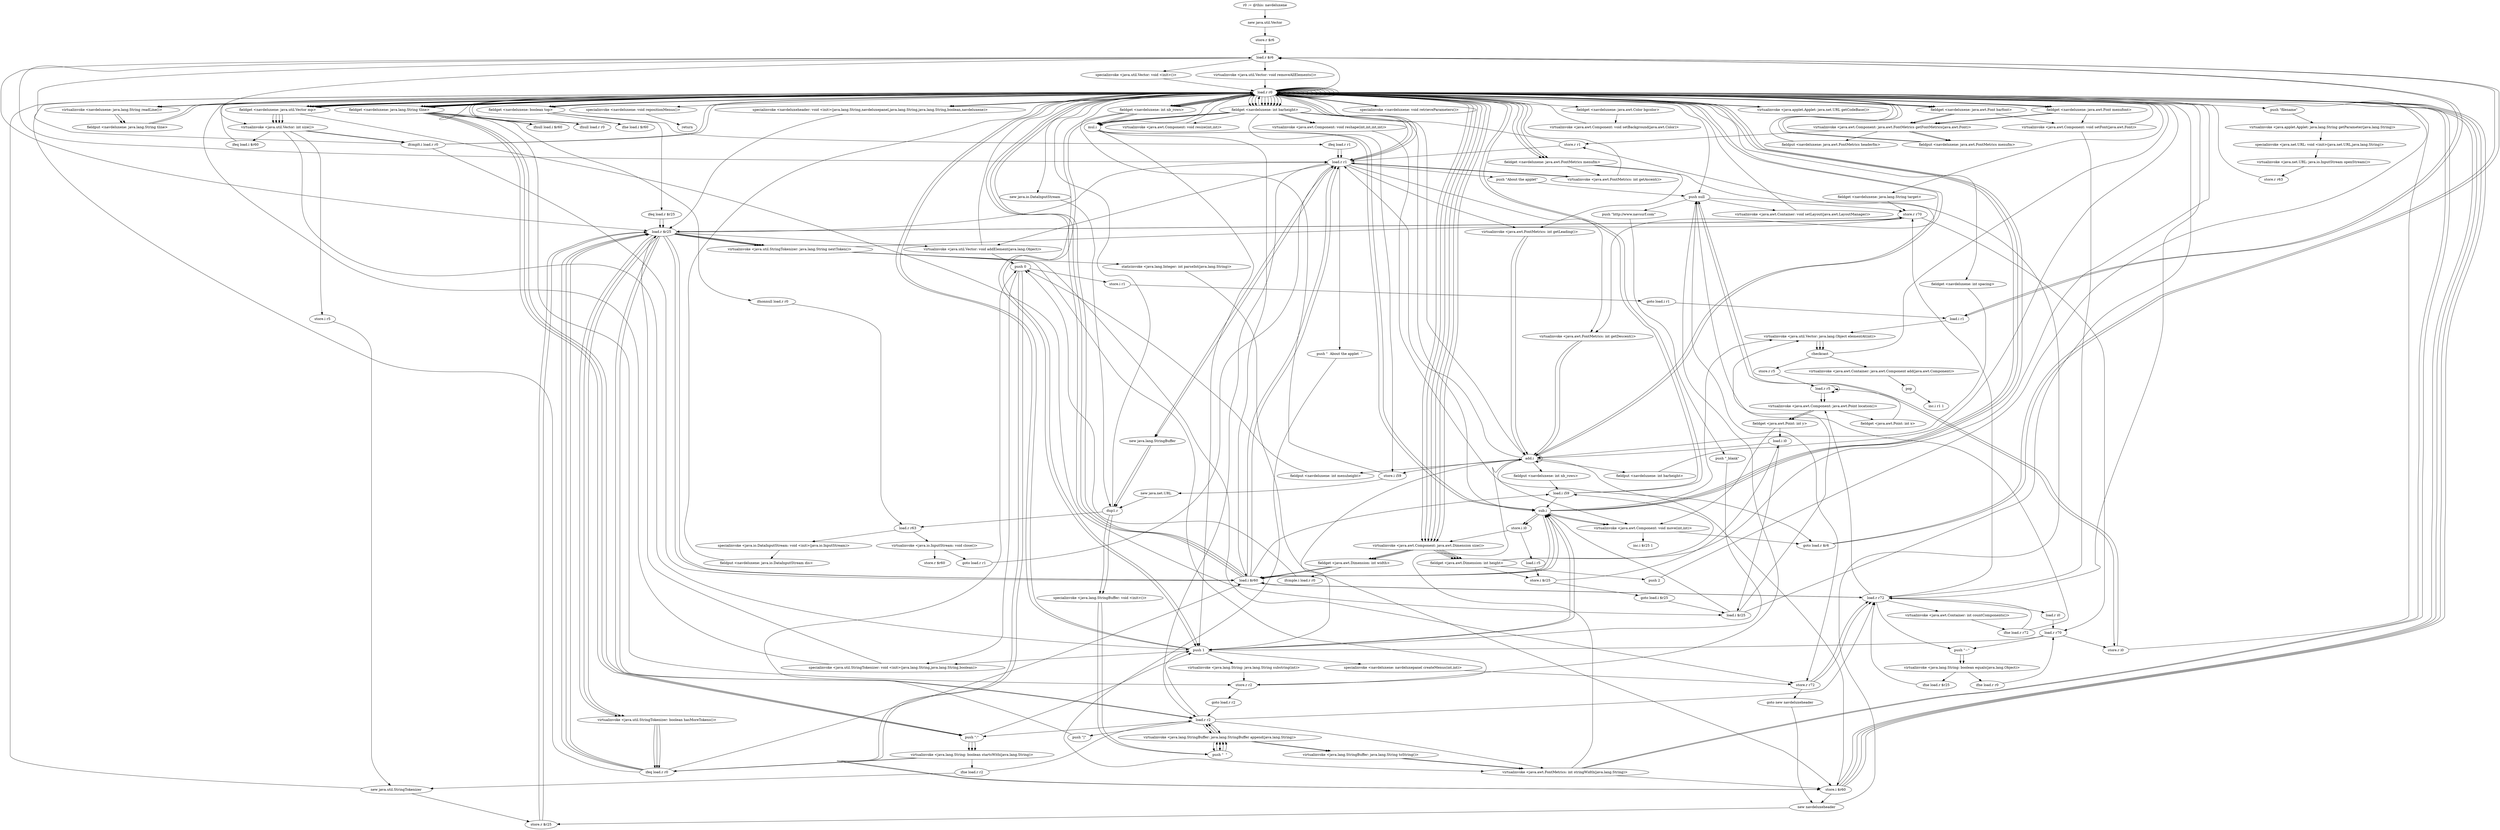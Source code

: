 digraph "" {
    "r0 := @this: navdeluxene"
    "new java.util.Vector"
    "r0 := @this: navdeluxene"->"new java.util.Vector";
    "store.r $r6"
    "new java.util.Vector"->"store.r $r6";
    "load.r $r6"
    "store.r $r6"->"load.r $r6";
    "specialinvoke <java.util.Vector: void <init>()>"
    "load.r $r6"->"specialinvoke <java.util.Vector: void <init>()>";
    "load.r r0"
    "specialinvoke <java.util.Vector: void <init>()>"->"load.r r0";
    "specialinvoke <navdeluxene: void retrieveParameters()>"
    "load.r r0"->"specialinvoke <navdeluxene: void retrieveParameters()>";
    "specialinvoke <navdeluxene: void retrieveParameters()>"->"load.r r0";
    "load.r r0"->"load.r r0";
    "load.r r0"->"load.r r0";
    "fieldget <navdeluxene: java.awt.Font barfont>"
    "load.r r0"->"fieldget <navdeluxene: java.awt.Font barfont>";
    "virtualinvoke <java.awt.Component: java.awt.FontMetrics getFontMetrics(java.awt.Font)>"
    "fieldget <navdeluxene: java.awt.Font barfont>"->"virtualinvoke <java.awt.Component: java.awt.FontMetrics getFontMetrics(java.awt.Font)>";
    "fieldput <navdeluxene: java.awt.FontMetrics headerfm>"
    "virtualinvoke <java.awt.Component: java.awt.FontMetrics getFontMetrics(java.awt.Font)>"->"fieldput <navdeluxene: java.awt.FontMetrics headerfm>";
    "fieldput <navdeluxene: java.awt.FontMetrics headerfm>"->"load.r r0";
    "load.r r0"->"load.r r0";
    "load.r r0"->"load.r r0";
    "fieldget <navdeluxene: java.awt.Font menufont>"
    "load.r r0"->"fieldget <navdeluxene: java.awt.Font menufont>";
    "fieldget <navdeluxene: java.awt.Font menufont>"->"virtualinvoke <java.awt.Component: java.awt.FontMetrics getFontMetrics(java.awt.Font)>";
    "fieldput <navdeluxene: java.awt.FontMetrics menufm>"
    "virtualinvoke <java.awt.Component: java.awt.FontMetrics getFontMetrics(java.awt.Font)>"->"fieldput <navdeluxene: java.awt.FontMetrics menufm>";
    "fieldput <navdeluxene: java.awt.FontMetrics menufm>"->"load.r r0";
    "load.r r0"->"load.r r0";
    "fieldget <navdeluxene: java.awt.Color bgcolor>"
    "load.r r0"->"fieldget <navdeluxene: java.awt.Color bgcolor>";
    "virtualinvoke <java.awt.Component: void setBackground(java.awt.Color)>"
    "fieldget <navdeluxene: java.awt.Color bgcolor>"->"virtualinvoke <java.awt.Component: void setBackground(java.awt.Color)>";
    "virtualinvoke <java.awt.Component: void setBackground(java.awt.Color)>"->"load.r r0";
    "load.r r0"->"load.r r0";
    "load.r r0"->"fieldget <navdeluxene: java.awt.Font barfont>";
    "virtualinvoke <java.awt.Component: void setFont(java.awt.Font)>"
    "fieldget <navdeluxene: java.awt.Font barfont>"->"virtualinvoke <java.awt.Component: void setFont(java.awt.Font)>";
    "virtualinvoke <java.awt.Component: void setFont(java.awt.Font)>"->"load.r r0";
    "push null"
    "load.r r0"->"push null";
    "virtualinvoke <java.awt.Container: void setLayout(java.awt.LayoutManager)>"
    "push null"->"virtualinvoke <java.awt.Container: void setLayout(java.awt.LayoutManager)>";
    "virtualinvoke <java.awt.Container: void setLayout(java.awt.LayoutManager)>"->"load.r r0";
    "load.r r0"->"load.r r0";
    "load.r r0"->"fieldget <navdeluxene: java.awt.Font barfont>";
    "fieldget <navdeluxene: java.awt.Font barfont>"->"virtualinvoke <java.awt.Component: java.awt.FontMetrics getFontMetrics(java.awt.Font)>";
    "store.r r1"
    "virtualinvoke <java.awt.Component: java.awt.FontMetrics getFontMetrics(java.awt.Font)>"->"store.r r1";
    "store.r r1"->"load.r r0";
    "load.r r0"->"load.r r0";
    "load.r r0"->"load.r r0";
    "load.r r0"->"fieldget <navdeluxene: java.awt.Font menufont>";
    "fieldget <navdeluxene: java.awt.Font menufont>"->"virtualinvoke <java.awt.Component: java.awt.FontMetrics getFontMetrics(java.awt.Font)>";
    "virtualinvoke <java.awt.Component: java.awt.FontMetrics getFontMetrics(java.awt.Font)>"->"fieldput <navdeluxene: java.awt.FontMetrics menufm>";
    "fieldput <navdeluxene: java.awt.FontMetrics menufm>"->"load.r r0";
    "load.r r1"
    "load.r r0"->"load.r r1";
    "virtualinvoke <java.awt.FontMetrics: int getAscent()>"
    "load.r r1"->"virtualinvoke <java.awt.FontMetrics: int getAscent()>";
    "virtualinvoke <java.awt.FontMetrics: int getAscent()>"->"load.r r1";
    "virtualinvoke <java.awt.FontMetrics: int getDescent()>"
    "load.r r1"->"virtualinvoke <java.awt.FontMetrics: int getDescent()>";
    "add.i"
    "virtualinvoke <java.awt.FontMetrics: int getDescent()>"->"add.i";
    "add.i"->"load.r r1";
    "virtualinvoke <java.awt.FontMetrics: int getLeading()>"
    "load.r r1"->"virtualinvoke <java.awt.FontMetrics: int getLeading()>";
    "virtualinvoke <java.awt.FontMetrics: int getLeading()>"->"add.i";
    "fieldput <navdeluxene: int barheight>"
    "add.i"->"fieldput <navdeluxene: int barheight>";
    "fieldput <navdeluxene: int barheight>"->"load.r r0";
    "load.r r0"->"load.r r0";
    "fieldget <navdeluxene: java.awt.FontMetrics menufm>"
    "load.r r0"->"fieldget <navdeluxene: java.awt.FontMetrics menufm>";
    "fieldget <navdeluxene: java.awt.FontMetrics menufm>"->"virtualinvoke <java.awt.FontMetrics: int getAscent()>";
    "virtualinvoke <java.awt.FontMetrics: int getAscent()>"->"load.r r0";
    "load.r r0"->"fieldget <navdeluxene: java.awt.FontMetrics menufm>";
    "fieldget <navdeluxene: java.awt.FontMetrics menufm>"->"virtualinvoke <java.awt.FontMetrics: int getDescent()>";
    "virtualinvoke <java.awt.FontMetrics: int getDescent()>"->"add.i";
    "add.i"->"load.r r0";
    "load.r r0"->"fieldget <navdeluxene: java.awt.FontMetrics menufm>";
    "fieldget <navdeluxene: java.awt.FontMetrics menufm>"->"virtualinvoke <java.awt.FontMetrics: int getLeading()>";
    "virtualinvoke <java.awt.FontMetrics: int getLeading()>"->"add.i";
    "fieldput <navdeluxene: int menuheight>"
    "add.i"->"fieldput <navdeluxene: int menuheight>";
    "push 0"
    "fieldput <navdeluxene: int menuheight>"->"push 0";
    "store.i $r60"
    "push 0"->"store.i $r60";
    "store.i $r60"->"load.r r0";
    "fieldget <navdeluxene: int barheight>"
    "load.r r0"->"fieldget <navdeluxene: int barheight>";
    "store.i i59"
    "fieldget <navdeluxene: int barheight>"->"store.i i59";
    "new java.net.URL"
    "store.i i59"->"new java.net.URL";
    "dup1.r"
    "new java.net.URL"->"dup1.r";
    "dup1.r"->"load.r r0";
    "virtualinvoke <java.applet.Applet: java.net.URL getCodeBase()>"
    "load.r r0"->"virtualinvoke <java.applet.Applet: java.net.URL getCodeBase()>";
    "virtualinvoke <java.applet.Applet: java.net.URL getCodeBase()>"->"load.r r0";
    "push \"filename\""
    "load.r r0"->"push \"filename\"";
    "virtualinvoke <java.applet.Applet: java.lang.String getParameter(java.lang.String)>"
    "push \"filename\""->"virtualinvoke <java.applet.Applet: java.lang.String getParameter(java.lang.String)>";
    "specialinvoke <java.net.URL: void <init>(java.net.URL,java.lang.String)>"
    "virtualinvoke <java.applet.Applet: java.lang.String getParameter(java.lang.String)>"->"specialinvoke <java.net.URL: void <init>(java.net.URL,java.lang.String)>";
    "virtualinvoke <java.net.URL: java.io.InputStream openStream()>"
    "specialinvoke <java.net.URL: void <init>(java.net.URL,java.lang.String)>"->"virtualinvoke <java.net.URL: java.io.InputStream openStream()>";
    "store.r r63"
    "virtualinvoke <java.net.URL: java.io.InputStream openStream()>"->"store.r r63";
    "store.r r63"->"load.r r0";
    "new java.io.DataInputStream"
    "load.r r0"->"new java.io.DataInputStream";
    "new java.io.DataInputStream"->"dup1.r";
    "load.r r63"
    "dup1.r"->"load.r r63";
    "specialinvoke <java.io.DataInputStream: void <init>(java.io.InputStream)>"
    "load.r r63"->"specialinvoke <java.io.DataInputStream: void <init>(java.io.InputStream)>";
    "fieldput <navdeluxene: java.io.DataInputStream dis>"
    "specialinvoke <java.io.DataInputStream: void <init>(java.io.InputStream)>"->"fieldput <navdeluxene: java.io.DataInputStream dis>";
    "fieldput <navdeluxene: java.io.DataInputStream dis>"->"load.r r0";
    "load.r r0"->"load.r r0";
    "virtualinvoke <navdeluxene: java.lang.String readLine()>"
    "load.r r0"->"virtualinvoke <navdeluxene: java.lang.String readLine()>";
    "fieldput <navdeluxene: java.lang.String tline>"
    "virtualinvoke <navdeluxene: java.lang.String readLine()>"->"fieldput <navdeluxene: java.lang.String tline>";
    "fieldput <navdeluxene: java.lang.String tline>"->"load.r r0";
    "fieldget <navdeluxene: java.lang.String tline>"
    "load.r r0"->"fieldget <navdeluxene: java.lang.String tline>";
    "ifnull load.r r0"
    "fieldget <navdeluxene: java.lang.String tline>"->"ifnull load.r r0";
    "ifnull load.r r0"->"load.r r0";
    "load.r r0"->"fieldget <navdeluxene: java.lang.String tline>";
    "push \":\""
    "fieldget <navdeluxene: java.lang.String tline>"->"push \":\"";
    "virtualinvoke <java.lang.String: boolean startsWith(java.lang.String)>"
    "push \":\""->"virtualinvoke <java.lang.String: boolean startsWith(java.lang.String)>";
    "ifeq load.r r0"
    "virtualinvoke <java.lang.String: boolean startsWith(java.lang.String)>"->"ifeq load.r r0";
    "ifeq load.r r0"->"load.r r0";
    "fieldget <navdeluxene: java.util.Vector mp>"
    "load.r r0"->"fieldget <navdeluxene: java.util.Vector mp>";
    "virtualinvoke <java.util.Vector: int size()>"
    "fieldget <navdeluxene: java.util.Vector mp>"->"virtualinvoke <java.util.Vector: int size()>";
    "store.i r5"
    "virtualinvoke <java.util.Vector: int size()>"->"store.i r5";
    "new java.util.StringTokenizer"
    "store.i r5"->"new java.util.StringTokenizer";
    "new java.util.StringTokenizer"->"load.r r0";
    "load.r r0"->"fieldget <navdeluxene: java.lang.String tline>";
    "fieldget <navdeluxene: java.lang.String tline>"->"push \":\"";
    "push 1"
    "push \":\""->"push 1";
    "specialinvoke <java.util.StringTokenizer: void <init>(java.lang.String,java.lang.String,boolean)>"
    "push 1"->"specialinvoke <java.util.StringTokenizer: void <init>(java.lang.String,java.lang.String,boolean)>";
    "specialinvoke <java.util.StringTokenizer: void <init>(java.lang.String,java.lang.String,boolean)>"->"load.r r0";
    "load.r r0"->"fieldget <navdeluxene: java.lang.String tline>";
    "store.r r2"
    "fieldget <navdeluxene: java.lang.String tline>"->"store.r r2";
    "goto load.r r2"
    "store.r r2"->"goto load.r r2";
    "load.r r2"
    "goto load.r r2"->"load.r r2";
    "load.r r2"->"push \":\"";
    "push \":\""->"virtualinvoke <java.lang.String: boolean startsWith(java.lang.String)>";
    "ifne load.r r2"
    "virtualinvoke <java.lang.String: boolean startsWith(java.lang.String)>"->"ifne load.r r2";
    "ifne load.r r2"->"new java.util.StringTokenizer";
    "store.r $r25"
    "new java.util.StringTokenizer"->"store.r $r25";
    "load.r $r25"
    "store.r $r25"->"load.r $r25";
    "load.r $r25"->"load.r r2";
    "push \"|\""
    "load.r r2"->"push \"|\"";
    "push \"|\""->"push 0";
    "push 0"->"specialinvoke <java.util.StringTokenizer: void <init>(java.lang.String,java.lang.String,boolean)>";
    "specialinvoke <java.util.StringTokenizer: void <init>(java.lang.String,java.lang.String,boolean)>"->"load.r $r25";
    "virtualinvoke <java.util.StringTokenizer: java.lang.String nextToken()>"
    "load.r $r25"->"virtualinvoke <java.util.StringTokenizer: java.lang.String nextToken()>";
    "virtualinvoke <java.util.StringTokenizer: java.lang.String nextToken()>"->"store.r r2";
    "store.r r2"->"push null";
    "store.r i0"
    "push null"->"store.r i0";
    "store.r i0"->"push null";
    "store.r r70"
    "push null"->"store.r r70";
    "store.r r70"->"load.r $r25";
    "virtualinvoke <java.util.StringTokenizer: boolean hasMoreTokens()>"
    "load.r $r25"->"virtualinvoke <java.util.StringTokenizer: boolean hasMoreTokens()>";
    "virtualinvoke <java.util.StringTokenizer: boolean hasMoreTokens()>"->"ifeq load.r r0";
    "ifeq load.r r0"->"load.r $r25";
    "load.r $r25"->"virtualinvoke <java.util.StringTokenizer: java.lang.String nextToken()>";
    "virtualinvoke <java.util.StringTokenizer: java.lang.String nextToken()>"->"store.r r70";
    "load.r r70"
    "store.r r70"->"load.r r70";
    "push \"~\""
    "load.r r70"->"push \"~\"";
    "virtualinvoke <java.lang.String: boolean equals(java.lang.Object)>"
    "push \"~\""->"virtualinvoke <java.lang.String: boolean equals(java.lang.Object)>";
    "ifne load.r r0"
    "virtualinvoke <java.lang.String: boolean equals(java.lang.Object)>"->"ifne load.r r0";
    "ifne load.r r0"->"load.r r70";
    "load.r r70"->"store.r i0";
    "store.r i0"->"load.r r0";
    "fieldget <navdeluxene: java.lang.String target>"
    "load.r r0"->"fieldget <navdeluxene: java.lang.String target>";
    "fieldget <navdeluxene: java.lang.String target>"->"store.r r70";
    "store.r r70"->"load.r $r25";
    "load.r $r25"->"virtualinvoke <java.util.StringTokenizer: boolean hasMoreTokens()>";
    "virtualinvoke <java.util.StringTokenizer: boolean hasMoreTokens()>"->"ifeq load.r r0";
    "ifeq load.r r0"->"load.r $r25";
    "load.r $r25"->"virtualinvoke <java.util.StringTokenizer: java.lang.String nextToken()>";
    "store.r r72"
    "virtualinvoke <java.util.StringTokenizer: java.lang.String nextToken()>"->"store.r r72";
    "load.r r72"
    "store.r r72"->"load.r r72";
    "load.r r72"->"push \"~\"";
    "push \"~\""->"virtualinvoke <java.lang.String: boolean equals(java.lang.Object)>";
    "ifne load.r $r25"
    "virtualinvoke <java.lang.String: boolean equals(java.lang.Object)>"->"ifne load.r $r25";
    "ifne load.r $r25"->"load.r r72";
    "load.r r72"->"store.r r70";
    "store.r r70"->"load.r $r25";
    "load.r $r25"->"virtualinvoke <java.util.StringTokenizer: boolean hasMoreTokens()>";
    "virtualinvoke <java.util.StringTokenizer: boolean hasMoreTokens()>"->"ifeq load.r r0";
    "ifeq load.r r0"->"load.r $r25";
    "load.r $r25"->"virtualinvoke <java.util.StringTokenizer: java.lang.String nextToken()>";
    "staticinvoke <java.lang.Integer: int parseInt(java.lang.String)>"
    "virtualinvoke <java.util.StringTokenizer: java.lang.String nextToken()>"->"staticinvoke <java.lang.Integer: int parseInt(java.lang.String)>";
    "staticinvoke <java.lang.Integer: int parseInt(java.lang.String)>"->"store.i $r60";
    "store.i $r60"->"load.r r0";
    "load.r r0"->"load.r r0";
    "load.r r0"->"virtualinvoke <navdeluxene: java.lang.String readLine()>";
    "virtualinvoke <navdeluxene: java.lang.String readLine()>"->"fieldput <navdeluxene: java.lang.String tline>";
    "fieldput <navdeluxene: java.lang.String tline>"->"load.r r0";
    "load.r r0"->"fieldget <navdeluxene: java.lang.String tline>";
    "ifnull load.i $r60"
    "fieldget <navdeluxene: java.lang.String tline>"->"ifnull load.i $r60";
    "ifnull load.i $r60"->"load.r r0";
    "load.r r0"->"fieldget <navdeluxene: java.lang.String tline>";
    "fieldget <navdeluxene: java.lang.String tline>"->"push \":\"";
    "push \":\""->"virtualinvoke <java.lang.String: boolean startsWith(java.lang.String)>";
    "virtualinvoke <java.lang.String: boolean startsWith(java.lang.String)>"->"ifeq load.r r0";
    "load.i $r60"
    "ifeq load.r r0"->"load.i $r60";
    "load.i $r60"->"load.r r1";
    "new java.lang.StringBuffer"
    "load.r r1"->"new java.lang.StringBuffer";
    "new java.lang.StringBuffer"->"dup1.r";
    "specialinvoke <java.lang.StringBuffer: void <init>()>"
    "dup1.r"->"specialinvoke <java.lang.StringBuffer: void <init>()>";
    "push \"  \""
    "specialinvoke <java.lang.StringBuffer: void <init>()>"->"push \"  \"";
    "virtualinvoke <java.lang.StringBuffer: java.lang.StringBuffer append(java.lang.String)>"
    "push \"  \""->"virtualinvoke <java.lang.StringBuffer: java.lang.StringBuffer append(java.lang.String)>";
    "virtualinvoke <java.lang.StringBuffer: java.lang.StringBuffer append(java.lang.String)>"->"load.r r2";
    "load.r r2"->"virtualinvoke <java.lang.StringBuffer: java.lang.StringBuffer append(java.lang.String)>";
    "virtualinvoke <java.lang.StringBuffer: java.lang.StringBuffer append(java.lang.String)>"->"push \"  \"";
    "push \"  \""->"virtualinvoke <java.lang.StringBuffer: java.lang.StringBuffer append(java.lang.String)>";
    "virtualinvoke <java.lang.StringBuffer: java.lang.String toString()>"
    "virtualinvoke <java.lang.StringBuffer: java.lang.StringBuffer append(java.lang.String)>"->"virtualinvoke <java.lang.StringBuffer: java.lang.String toString()>";
    "virtualinvoke <java.awt.FontMetrics: int stringWidth(java.lang.String)>"
    "virtualinvoke <java.lang.StringBuffer: java.lang.String toString()>"->"virtualinvoke <java.awt.FontMetrics: int stringWidth(java.lang.String)>";
    "virtualinvoke <java.awt.FontMetrics: int stringWidth(java.lang.String)>"->"add.i";
    "add.i"->"load.r r0";
    "virtualinvoke <java.awt.Component: java.awt.Dimension size()>"
    "load.r r0"->"virtualinvoke <java.awt.Component: java.awt.Dimension size()>";
    "fieldget <java.awt.Dimension: int width>"
    "virtualinvoke <java.awt.Component: java.awt.Dimension size()>"->"fieldget <java.awt.Dimension: int width>";
    "ifcmple.i load.r r0"
    "fieldget <java.awt.Dimension: int width>"->"ifcmple.i load.r r0";
    "ifcmple.i load.r r0"->"push 0";
    "push 0"->"store.i $r60";
    "store.i $r60"->"load.r r0";
    "load.r r0"->"load.r r0";
    "fieldget <navdeluxene: int nb_rows>"
    "load.r r0"->"fieldget <navdeluxene: int nb_rows>";
    "fieldget <navdeluxene: int nb_rows>"->"push 1";
    "push 1"->"add.i";
    "fieldput <navdeluxene: int nb_rows>"
    "add.i"->"fieldput <navdeluxene: int nb_rows>";
    "load.i i59"
    "fieldput <navdeluxene: int nb_rows>"->"load.i i59";
    "load.i i59"->"load.r r0";
    "load.r r0"->"fieldget <navdeluxene: int barheight>";
    "fieldget <navdeluxene: int barheight>"->"add.i";
    "add.i"->"store.i i59";
    "store.i i59"->"load.r r0";
    "load.r r0"->"load.r r0";
    "load.r r0"->"fieldget <navdeluxene: int barheight>";
    "fieldget <navdeluxene: int barheight>"->"load.r r0";
    "load.r r0"->"fieldget <navdeluxene: int nb_rows>";
    "mul.i"
    "fieldget <navdeluxene: int nb_rows>"->"mul.i";
    "mul.i"->"push 1";
    "specialinvoke <navdeluxene: navdeluxepanel createMenus(int,int)>"
    "push 1"->"specialinvoke <navdeluxene: navdeluxepanel createMenus(int,int)>";
    "specialinvoke <navdeluxene: navdeluxepanel createMenus(int,int)>"->"store.r r72";
    "store.r r72"->"load.r r72";
    "load.r r72"->"load.r r0";
    "load.r r0"->"fieldget <navdeluxene: java.awt.Font menufont>";
    "fieldget <navdeluxene: java.awt.Font menufont>"->"virtualinvoke <java.awt.Component: void setFont(java.awt.Font)>";
    "virtualinvoke <java.awt.Component: void setFont(java.awt.Font)>"->"load.r r72";
    "virtualinvoke <java.awt.Container: int countComponents()>"
    "load.r r72"->"virtualinvoke <java.awt.Container: int countComponents()>";
    "ifne load.r r72"
    "virtualinvoke <java.awt.Container: int countComponents()>"->"ifne load.r r72";
    "ifne load.r r72"->"push null";
    "push null"->"store.r r72";
    "goto new navdeluxeheader"
    "store.r r72"->"goto new navdeluxeheader";
    "new navdeluxeheader"
    "goto new navdeluxeheader"->"new navdeluxeheader";
    "new navdeluxeheader"->"store.r $r25";
    "store.r $r25"->"load.r $r25";
    "load.r $r25"->"load.r r2";
    "load.r r2"->"load.r r72";
    "load.r i0"
    "load.r r72"->"load.r i0";
    "load.r i0"->"load.r r70";
    "load.r r70"->"push 1";
    "push 1"->"load.r r0";
    "specialinvoke <navdeluxeheader: void <init>(java.lang.String,navdeluxepanel,java.lang.String,java.lang.String,boolean,navdeluxene)>"
    "load.r r0"->"specialinvoke <navdeluxeheader: void <init>(java.lang.String,navdeluxepanel,java.lang.String,java.lang.String,boolean,navdeluxene)>";
    "specialinvoke <navdeluxeheader: void <init>(java.lang.String,navdeluxepanel,java.lang.String,java.lang.String,boolean,navdeluxene)>"->"load.r $r25";
    "load.r $r25"->"load.r r1";
    "load.r r1"->"new java.lang.StringBuffer";
    "new java.lang.StringBuffer"->"dup1.r";
    "dup1.r"->"specialinvoke <java.lang.StringBuffer: void <init>()>";
    "specialinvoke <java.lang.StringBuffer: void <init>()>"->"push \"  \"";
    "push \"  \""->"virtualinvoke <java.lang.StringBuffer: java.lang.StringBuffer append(java.lang.String)>";
    "virtualinvoke <java.lang.StringBuffer: java.lang.StringBuffer append(java.lang.String)>"->"load.r r2";
    "load.r r2"->"virtualinvoke <java.lang.StringBuffer: java.lang.StringBuffer append(java.lang.String)>";
    "virtualinvoke <java.lang.StringBuffer: java.lang.StringBuffer append(java.lang.String)>"->"push \"  \"";
    "push \"  \""->"virtualinvoke <java.lang.StringBuffer: java.lang.StringBuffer append(java.lang.String)>";
    "virtualinvoke <java.lang.StringBuffer: java.lang.StringBuffer append(java.lang.String)>"->"virtualinvoke <java.lang.StringBuffer: java.lang.String toString()>";
    "virtualinvoke <java.lang.StringBuffer: java.lang.String toString()>"->"virtualinvoke <java.awt.FontMetrics: int stringWidth(java.lang.String)>";
    "virtualinvoke <java.awt.FontMetrics: int stringWidth(java.lang.String)>"->"load.r r0";
    "load.r r0"->"fieldget <navdeluxene: int barheight>";
    "virtualinvoke <java.awt.Component: void resize(int,int)>"
    "fieldget <navdeluxene: int barheight>"->"virtualinvoke <java.awt.Component: void resize(int,int)>";
    "virtualinvoke <java.awt.Component: void resize(int,int)>"->"load.r r0";
    "fieldget <navdeluxene: boolean top>"
    "load.r r0"->"fieldget <navdeluxene: boolean top>";
    "ifeq load.r $r25"
    "fieldget <navdeluxene: boolean top>"->"ifeq load.r $r25";
    "ifeq load.r $r25"->"load.r $r25";
    "load.r $r25"->"load.i $r60";
    "load.i $r60"->"load.i i59";
    "load.i i59"->"load.r r0";
    "load.r r0"->"fieldget <navdeluxene: int barheight>";
    "sub.i"
    "fieldget <navdeluxene: int barheight>"->"sub.i";
    "virtualinvoke <java.awt.Component: void move(int,int)>"
    "sub.i"->"virtualinvoke <java.awt.Component: void move(int,int)>";
    "goto load.r $r6"
    "virtualinvoke <java.awt.Component: void move(int,int)>"->"goto load.r $r6";
    "goto load.r $r6"->"load.r $r6";
    "load.r $r6"->"load.r $r25";
    "virtualinvoke <java.util.Vector: void addElement(java.lang.Object)>"
    "load.r $r25"->"virtualinvoke <java.util.Vector: void addElement(java.lang.Object)>";
    "virtualinvoke <java.util.Vector: void addElement(java.lang.Object)>"->"load.r r0";
    "load.r r0"->"fieldget <navdeluxene: boolean top>";
    "ifne load.i $r60"
    "fieldget <navdeluxene: boolean top>"->"ifne load.i $r60";
    "ifne load.i $r60"->"load.r r0";
    "load.r r0"->"fieldget <navdeluxene: java.util.Vector mp>";
    "fieldget <navdeluxene: java.util.Vector mp>"->"virtualinvoke <java.util.Vector: int size()>";
    "ifeq load.i $r60"
    "virtualinvoke <java.util.Vector: int size()>"->"ifeq load.i $r60";
    "ifeq load.i $r60"->"load.r r0";
    "load.r r0"->"fieldget <navdeluxene: java.util.Vector mp>";
    "fieldget <navdeluxene: java.util.Vector mp>"->"load.r r0";
    "load.r r0"->"fieldget <navdeluxene: java.util.Vector mp>";
    "fieldget <navdeluxene: java.util.Vector mp>"->"virtualinvoke <java.util.Vector: int size()>";
    "virtualinvoke <java.util.Vector: int size()>"->"push 1";
    "push 1"->"sub.i";
    "virtualinvoke <java.util.Vector: java.lang.Object elementAt(int)>"
    "sub.i"->"virtualinvoke <java.util.Vector: java.lang.Object elementAt(int)>";
    "checkcast"
    "virtualinvoke <java.util.Vector: java.lang.Object elementAt(int)>"->"checkcast";
    "checkcast"->"load.r r0";
    "load.r r0"->"virtualinvoke <java.awt.Component: java.awt.Dimension size()>";
    "fieldget <java.awt.Dimension: int height>"
    "virtualinvoke <java.awt.Component: java.awt.Dimension size()>"->"fieldget <java.awt.Dimension: int height>";
    "push 2"
    "fieldget <java.awt.Dimension: int height>"->"push 2";
    "push 2"->"load.r r0";
    "load.r r0"->"fieldget <navdeluxene: int nb_rows>";
    "fieldget <navdeluxene: int nb_rows>"->"mul.i";
    "mul.i"->"load.r r0";
    "load.r r0"->"fieldget <navdeluxene: int barheight>";
    "fieldget <navdeluxene: int barheight>"->"mul.i";
    "mul.i"->"sub.i";
    "store.i i0"
    "sub.i"->"store.i i0";
    "store.i i0"->"virtualinvoke <java.awt.Component: java.awt.Dimension size()>";
    "virtualinvoke <java.awt.Component: java.awt.Dimension size()>"->"fieldget <java.awt.Dimension: int height>";
    "store.i $r25"
    "fieldget <java.awt.Dimension: int height>"->"store.i $r25";
    "load.i i0"
    "store.i $r25"->"load.i i0";
    "load.i $r25"
    "load.i i0"->"load.i $r25";
    "load.i $r25"->"sub.i";
    "sub.i"->"store.i i0";
    "load.i r5"
    "store.i i0"->"load.i r5";
    "load.i r5"->"store.i $r25";
    "goto load.i $r25"
    "store.i $r25"->"goto load.i $r25";
    "goto load.i $r25"->"load.i $r25";
    "load.i $r25"->"load.r r0";
    "load.r r0"->"fieldget <navdeluxene: java.util.Vector mp>";
    "fieldget <navdeluxene: java.util.Vector mp>"->"virtualinvoke <java.util.Vector: int size()>";
    "ifcmplt.i load.r r0"
    "virtualinvoke <java.util.Vector: int size()>"->"ifcmplt.i load.r r0";
    "ifcmplt.i load.r r0"->"load.i $r60";
    "load.i $r60"->"load.r r1";
    "load.r r1"->"load.r r2";
    "load.r r2"->"virtualinvoke <java.awt.FontMetrics: int stringWidth(java.lang.String)>";
    "virtualinvoke <java.awt.FontMetrics: int stringWidth(java.lang.String)>"->"load.r r0";
    "fieldget <navdeluxene: int spacing>"
    "load.r r0"->"fieldget <navdeluxene: int spacing>";
    "fieldget <navdeluxene: int spacing>"->"add.i";
    "add.i"->"add.i";
    "add.i"->"store.i $r60";
    "store.i $r60"->"load.r r0";
    "load.r r0"->"fieldget <navdeluxene: java.lang.String tline>";
    "ifnonnull load.r r0"
    "fieldget <navdeluxene: java.lang.String tline>"->"ifnonnull load.r r0";
    "ifnonnull load.r r0"->"load.r r63";
    "virtualinvoke <java.io.InputStream: void close()>"
    "load.r r63"->"virtualinvoke <java.io.InputStream: void close()>";
    "goto load.r r1"
    "virtualinvoke <java.io.InputStream: void close()>"->"goto load.r r1";
    "goto load.r r1"->"load.r r1";
    "push \"  About the applet  \""
    "load.r r1"->"push \"  About the applet  \"";
    "push \"  About the applet  \""->"virtualinvoke <java.awt.FontMetrics: int stringWidth(java.lang.String)>";
    "virtualinvoke <java.awt.FontMetrics: int stringWidth(java.lang.String)>"->"store.i $r60";
    "store.i $r60"->"new navdeluxeheader";
    "new navdeluxeheader"->"store.r r1";
    "store.r r1"->"load.r r1";
    "push \"About the applet\""
    "load.r r1"->"push \"About the applet\"";
    "push \"About the applet\""->"push null";
    "push \"http://www.navsurf.com\""
    "push null"->"push \"http://www.navsurf.com\"";
    "push \"_blank\""
    "push \"http://www.navsurf.com\""->"push \"_blank\"";
    "push \"_blank\""->"push 1";
    "push 1"->"load.r r0";
    "load.r r0"->"specialinvoke <navdeluxeheader: void <init>(java.lang.String,navdeluxepanel,java.lang.String,java.lang.String,boolean,navdeluxene)>";
    "specialinvoke <navdeluxeheader: void <init>(java.lang.String,navdeluxepanel,java.lang.String,java.lang.String,boolean,navdeluxene)>"->"load.r r0";
    "load.r r0"->"fieldget <navdeluxene: boolean top>";
    "ifeq load.r r1"
    "fieldget <navdeluxene: boolean top>"->"ifeq load.r r1";
    "ifeq load.r r1"->"load.r r1";
    "load.r r1"->"load.r r0";
    "load.r r0"->"virtualinvoke <java.awt.Component: java.awt.Dimension size()>";
    "virtualinvoke <java.awt.Component: java.awt.Dimension size()>"->"fieldget <java.awt.Dimension: int width>";
    "fieldget <java.awt.Dimension: int width>"->"load.i $r60";
    "load.i $r60"->"sub.i";
    "sub.i"->"load.r r0";
    "load.r r0"->"fieldget <navdeluxene: int nb_rows>";
    "fieldget <navdeluxene: int nb_rows>"->"push 1";
    "push 1"->"sub.i";
    "sub.i"->"load.r r0";
    "load.r r0"->"fieldget <navdeluxene: int barheight>";
    "fieldget <navdeluxene: int barheight>"->"mul.i";
    "mul.i"->"load.i $r60";
    "load.i $r60"->"load.r r0";
    "load.r r0"->"fieldget <navdeluxene: int barheight>";
    "virtualinvoke <java.awt.Component: void reshape(int,int,int,int)>"
    "fieldget <navdeluxene: int barheight>"->"virtualinvoke <java.awt.Component: void reshape(int,int,int,int)>";
    "virtualinvoke <java.awt.Component: void reshape(int,int,int,int)>"->"goto load.r $r6";
    "goto load.r $r6"->"load.r $r6";
    "load.r $r6"->"load.r r1";
    "load.r r1"->"virtualinvoke <java.util.Vector: void addElement(java.lang.Object)>";
    "virtualinvoke <java.util.Vector: void addElement(java.lang.Object)>"->"push 0";
    "store.i r1"
    "push 0"->"store.i r1";
    "goto load.i r1"
    "store.i r1"->"goto load.i r1";
    "load.i r1"
    "goto load.i r1"->"load.i r1";
    "load.i r1"->"load.r $r6";
    "load.r $r6"->"virtualinvoke <java.util.Vector: int size()>";
    "virtualinvoke <java.util.Vector: int size()>"->"ifcmplt.i load.r r0";
    "ifcmplt.i load.r r0"->"load.r $r6";
    "virtualinvoke <java.util.Vector: void removeAllElements()>"
    "load.r $r6"->"virtualinvoke <java.util.Vector: void removeAllElements()>";
    "virtualinvoke <java.util.Vector: void removeAllElements()>"->"load.r r0";
    "specialinvoke <navdeluxene: void repositionMenus()>"
    "load.r r0"->"specialinvoke <navdeluxene: void repositionMenus()>";
    "return"
    "specialinvoke <navdeluxene: void repositionMenus()>"->"return";
    "ifcmplt.i load.r r0"->"load.r r0";
    "load.r r0"->"load.r $r6";
    "load.r $r6"->"load.i r1";
    "load.i r1"->"virtualinvoke <java.util.Vector: java.lang.Object elementAt(int)>";
    "virtualinvoke <java.util.Vector: java.lang.Object elementAt(int)>"->"checkcast";
    "virtualinvoke <java.awt.Container: java.awt.Component add(java.awt.Component)>"
    "checkcast"->"virtualinvoke <java.awt.Container: java.awt.Component add(java.awt.Component)>";
    "pop"
    "virtualinvoke <java.awt.Container: java.awt.Component add(java.awt.Component)>"->"pop";
    "inc.i r1 1"
    "pop"->"inc.i r1 1";
    "ifeq load.r r1"->"load.r r1";
    "load.r r1"->"load.r r0";
    "load.r r0"->"virtualinvoke <java.awt.Component: java.awt.Dimension size()>";
    "virtualinvoke <java.awt.Component: java.awt.Dimension size()>"->"fieldget <java.awt.Dimension: int width>";
    "fieldget <java.awt.Dimension: int width>"->"load.i $r60";
    "load.i $r60"->"sub.i";
    "sub.i"->"load.r r0";
    "load.r r0"->"virtualinvoke <java.awt.Component: java.awt.Dimension size()>";
    "virtualinvoke <java.awt.Component: java.awt.Dimension size()>"->"fieldget <java.awt.Dimension: int height>";
    "fieldget <java.awt.Dimension: int height>"->"load.r r0";
    "load.r r0"->"fieldget <navdeluxene: int nb_rows>";
    "fieldget <navdeluxene: int nb_rows>"->"load.r r0";
    "load.r r0"->"fieldget <navdeluxene: int barheight>";
    "fieldget <navdeluxene: int barheight>"->"mul.i";
    "mul.i"->"sub.i";
    "sub.i"->"load.i $r60";
    "load.i $r60"->"load.r r0";
    "load.r r0"->"fieldget <navdeluxene: int barheight>";
    "fieldget <navdeluxene: int barheight>"->"virtualinvoke <java.awt.Component: void reshape(int,int,int,int)>";
    "store.r $r60"
    "virtualinvoke <java.io.InputStream: void close()>"->"store.r $r60";
    "ifcmplt.i load.r r0"->"load.r r0";
    "load.r r0"->"fieldget <navdeluxene: java.util.Vector mp>";
    "fieldget <navdeluxene: java.util.Vector mp>"->"load.i $r25";
    "load.i $r25"->"virtualinvoke <java.util.Vector: java.lang.Object elementAt(int)>";
    "virtualinvoke <java.util.Vector: java.lang.Object elementAt(int)>"->"checkcast";
    "store.r r5"
    "checkcast"->"store.r r5";
    "load.r r5"
    "store.r r5"->"load.r r5";
    "load.r r5"->"load.r r5";
    "virtualinvoke <java.awt.Component: java.awt.Point location()>"
    "load.r r5"->"virtualinvoke <java.awt.Component: java.awt.Point location()>";
    "fieldget <java.awt.Point: int x>"
    "virtualinvoke <java.awt.Component: java.awt.Point location()>"->"fieldget <java.awt.Point: int x>";
    "fieldget <java.awt.Point: int x>"->"load.r r5";
    "load.r r5"->"virtualinvoke <java.awt.Component: java.awt.Point location()>";
    "fieldget <java.awt.Point: int y>"
    "virtualinvoke <java.awt.Component: java.awt.Point location()>"->"fieldget <java.awt.Point: int y>";
    "fieldget <java.awt.Point: int y>"->"load.i i0";
    "load.i i0"->"add.i";
    "add.i"->"virtualinvoke <java.awt.Component: void move(int,int)>";
    "inc.i $r25 1"
    "virtualinvoke <java.awt.Component: void move(int,int)>"->"inc.i $r25 1";
    "ifeq load.r $r25"->"load.r $r25";
    "load.r $r25"->"load.i $r60";
    "load.i $r60"->"load.r r0";
    "load.r r0"->"virtualinvoke <java.awt.Component: java.awt.Dimension size()>";
    "virtualinvoke <java.awt.Component: java.awt.Dimension size()>"->"fieldget <java.awt.Dimension: int height>";
    "fieldget <java.awt.Dimension: int height>"->"load.i i59";
    "load.i i59"->"sub.i";
    "sub.i"->"virtualinvoke <java.awt.Component: void move(int,int)>";
    "ifne load.r r72"->"load.r r72";
    "load.r r72"->"load.i $r60";
    "load.i $r60"->"load.r r72";
    "load.r r72"->"virtualinvoke <java.awt.Component: java.awt.Point location()>";
    "virtualinvoke <java.awt.Component: java.awt.Point location()>"->"fieldget <java.awt.Point: int y>";
    "fieldget <java.awt.Point: int y>"->"virtualinvoke <java.awt.Component: void move(int,int)>";
    "ifne load.r r2"->"load.r r2";
    "load.r r2"->"push 1";
    "virtualinvoke <java.lang.String: java.lang.String substring(int)>"
    "push 1"->"virtualinvoke <java.lang.String: java.lang.String substring(int)>";
    "virtualinvoke <java.lang.String: java.lang.String substring(int)>"->"store.r r2";
}
